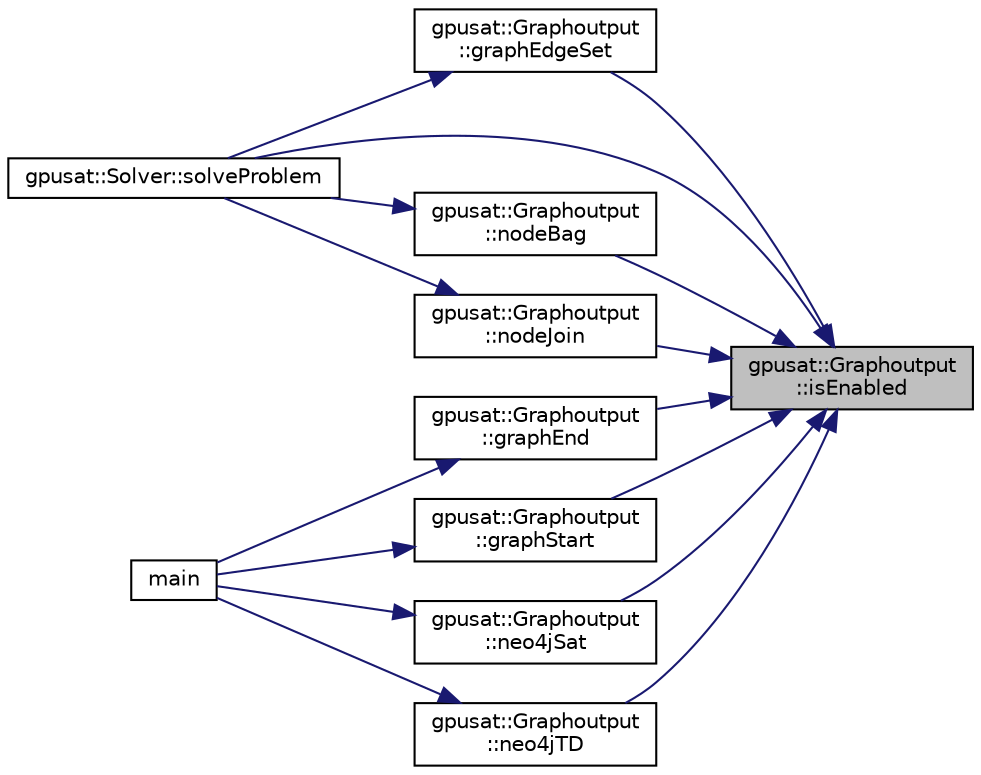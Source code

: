 digraph "gpusat::Graphoutput::isEnabled"
{
 // INTERACTIVE_SVG=YES
 // LATEX_PDF_SIZE
  edge [fontname="Helvetica",fontsize="10",labelfontname="Helvetica",labelfontsize="10"];
  node [fontname="Helvetica",fontsize="10",shape=record];
  rankdir="RL";
  Node1 [label="gpusat::Graphoutput\l::isEnabled",height=0.2,width=0.4,color="black", fillcolor="grey75", style="filled", fontcolor="black",tooltip=" "];
  Node1 -> Node2 [dir="back",color="midnightblue",fontsize="10",style="solid",fontname="Helvetica"];
  Node2 [label="gpusat::Graphoutput\l::graphEdgeSet",height=0.2,width=0.4,color="black", fillcolor="white", style="filled",URL="$classgpusat_1_1_graphoutput.html#a6a8698facb754dbd450edb04bba74b1c",tooltip="Adds the edges from the tree-decomposition into the graph."];
  Node2 -> Node3 [dir="back",color="midnightblue",fontsize="10",style="solid",fontname="Helvetica"];
  Node3 [label="gpusat::Solver::solveProblem",height=0.2,width=0.4,color="black", fillcolor="white", style="filled",URL="$classgpusat_1_1_solver.html#ae0fed660431502c4ff23b011de6207ca",tooltip="Solves the sat formula with a given decomposition."];
  Node1 -> Node4 [dir="back",color="midnightblue",fontsize="10",style="solid",fontname="Helvetica"];
  Node4 [label="gpusat::Graphoutput\l::graphEnd",height=0.2,width=0.4,color="black", fillcolor="white", style="filled",URL="$classgpusat_1_1_graphoutput.html#a75b647b135cd9dbdc2eaed399eaf0ba3",tooltip="If enabled: Add the closing bracket(s) to the output."];
  Node4 -> Node5 [dir="back",color="midnightblue",fontsize="10",style="solid",fontname="Helvetica"];
  Node5 [label="main",height=0.2,width=0.4,color="black", fillcolor="white", style="filled",URL="$main_8cpp.html#a0ddf1224851353fc92bfbff6f499fa97",tooltip=" "];
  Node1 -> Node6 [dir="back",color="midnightblue",fontsize="10",style="solid",fontname="Helvetica"];
  Node6 [label="gpusat::Graphoutput\l::graphStart",height=0.2,width=0.4,color="black", fillcolor="white", style="filled",URL="$classgpusat_1_1_graphoutput.html#a2cd530c2bd234cd6fca065b8d504fc36",tooltip="If enabled: Create new content with the start of a dot-graph and ."];
  Node6 -> Node5 [dir="back",color="midnightblue",fontsize="10",style="solid",fontname="Helvetica"];
  Node1 -> Node7 [dir="back",color="midnightblue",fontsize="10",style="solid",fontname="Helvetica"];
  Node7 [label="gpusat::Graphoutput\l::neo4jSat",height=0.2,width=0.4,color="black", fillcolor="white", style="filled",URL="$classgpusat_1_1_graphoutput.html#aed89def93056ef06a7c0969bfa2fcf1b",tooltip="Output Cypher query to create the nodes from the SAT formula"];
  Node7 -> Node5 [dir="back",color="midnightblue",fontsize="10",style="solid",fontname="Helvetica"];
  Node1 -> Node8 [dir="back",color="midnightblue",fontsize="10",style="solid",fontname="Helvetica"];
  Node8 [label="gpusat::Graphoutput\l::neo4jTD",height=0.2,width=0.4,color="black", fillcolor="white", style="filled",URL="$classgpusat_1_1_graphoutput.html#ae371f11ef89ad4507bc5f656fe932da7",tooltip="Output Cypher query to create the tree decomposition."];
  Node8 -> Node5 [dir="back",color="midnightblue",fontsize="10",style="solid",fontname="Helvetica"];
  Node1 -> Node9 [dir="back",color="midnightblue",fontsize="10",style="solid",fontname="Helvetica"];
  Node9 [label="gpusat::Graphoutput\l::nodeBag",height=0.2,width=0.4,color="black", fillcolor="white", style="filled",URL="$classgpusat_1_1_graphoutput.html#a7fbd40cc7da0b8ef4c1e08063b3c0749",tooltip="Creates one node with the corresponding solution in a connected extra bag."];
  Node9 -> Node3 [dir="back",color="midnightblue",fontsize="10",style="solid",fontname="Helvetica"];
  Node1 -> Node10 [dir="back",color="midnightblue",fontsize="10",style="solid",fontname="Helvetica"];
  Node10 [label="gpusat::Graphoutput\l::nodeJoin",height=0.2,width=0.4,color="black", fillcolor="white", style="filled",URL="$classgpusat_1_1_graphoutput.html#abfe6c27af045e2dcff833c53069ccbfc",tooltip="Creates a node with the solution that joins two bags. Two edges are added to connect the solution."];
  Node10 -> Node3 [dir="back",color="midnightblue",fontsize="10",style="solid",fontname="Helvetica"];
  Node1 -> Node3 [dir="back",color="midnightblue",fontsize="10",style="solid",fontname="Helvetica"];
}
